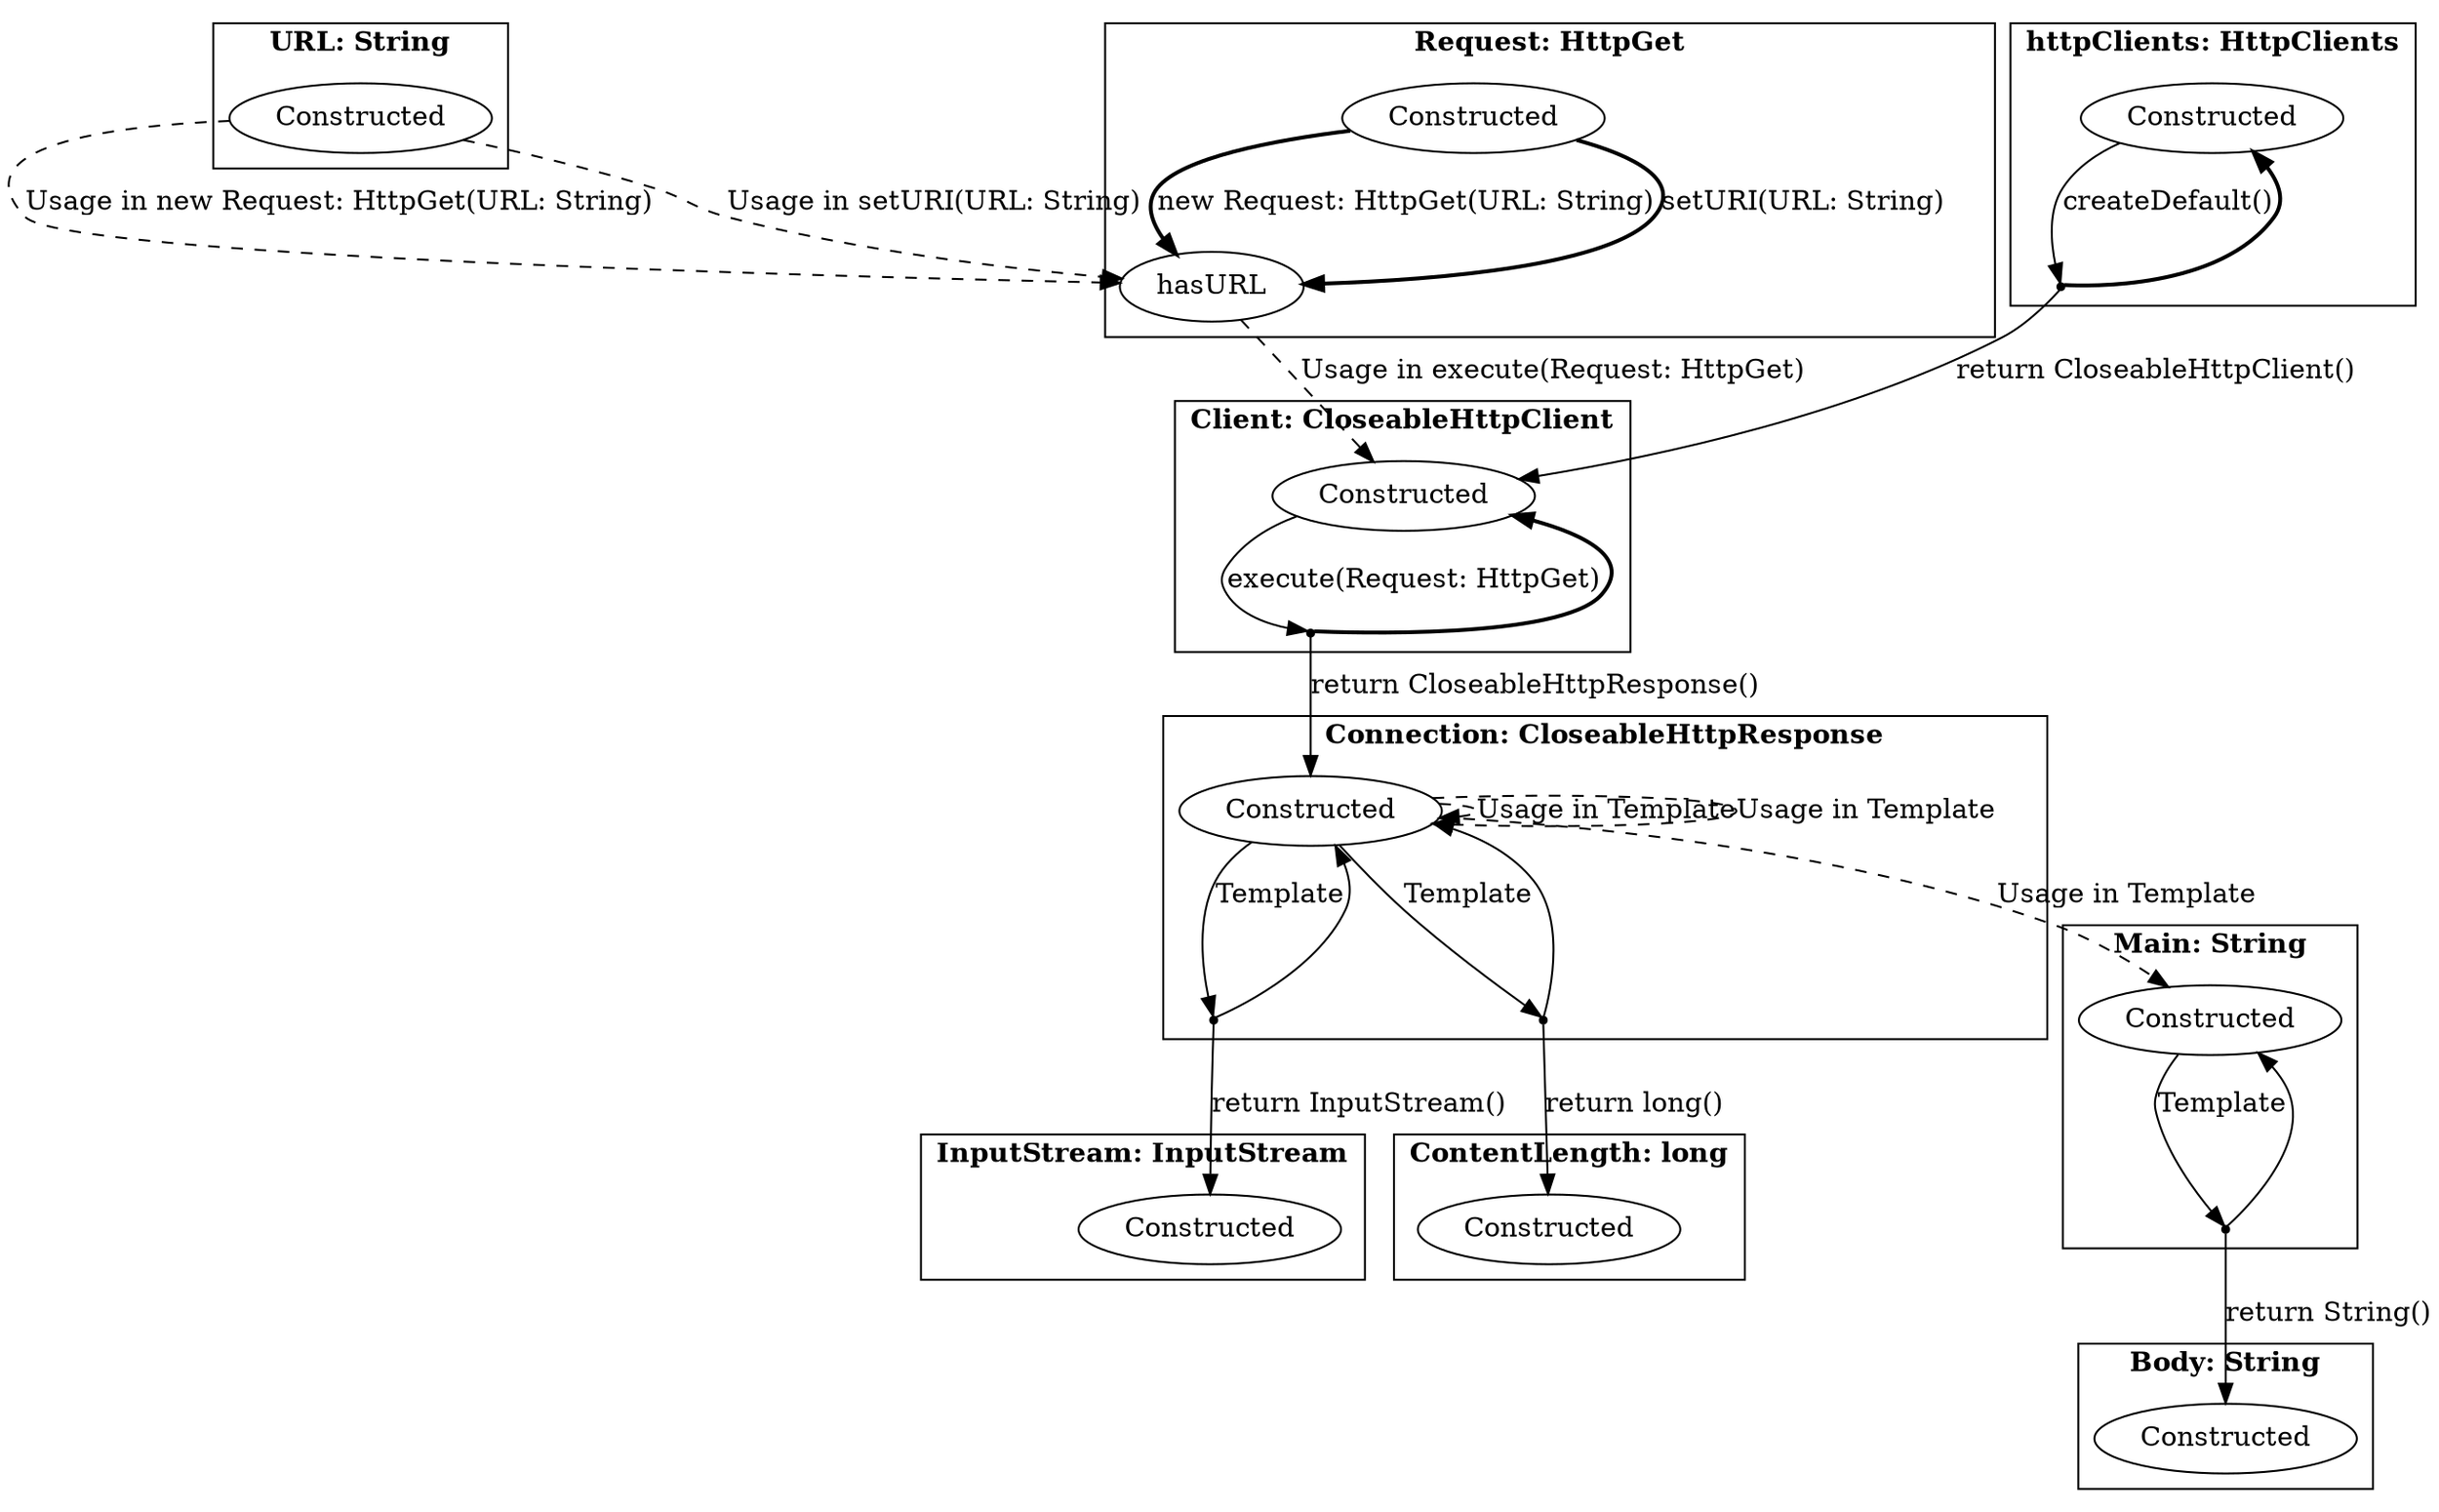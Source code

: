 digraph G {
    subgraph cluster0 {
    label = <<B>URL: String</B>>;
        Constructed_URL [ label="Constructed" ];
    }
    subgraph cluster1 {
    label = <<B>Request: HttpGet</B>>;
        Constructed_Request [ label="Constructed" ];
        hasURL_Request [ label="hasURL" ];
    }
    subgraph cluster2 {
    label = <<B>Client: CloseableHttpClient</B>>;
        Constructed_Client [ label="Constructed" ];
        virtual0 [ shape = point ];
    }
    subgraph cluster3 {
    label = <<B>Connection: CloseableHttpResponse</B>>;
        Constructed_Connection [ label="Constructed" ];
        virtual1 [ shape = point ];
        virtual2 [ shape = point ];
    }
    subgraph cluster4 {
    label = <<B>Body: String</B>>;
        Constructed_Body [ label="Constructed" ];
    }
    subgraph cluster5 {
    label = <<B>httpClients: HttpClients</B>>;
        Constructed_httpClients [ label="Constructed" ];
        virtual3 [ shape = point ];
    }
    subgraph cluster6 {
    label = <<B>Main: String</B>>;
        Constructed_Main [ label="Constructed" ];
        virtual4 [ shape = point ];
    }
    subgraph cluster7 {
    label = <<B>InputStream: InputStream</B>>;
        Constructed_InputStream [ label="Constructed" ];
    }
    subgraph cluster8 {
    label = <<B>ContentLength: long</B>>;
        Constructed_ContentLength [ label="Constructed" ];
    }
        Constructed_URL -> hasURL_Request [ label="Usage in new Request: HttpGet(URL: String)", style = "dashed"  ];
        Constructed_URL -> hasURL_Request [ label="Usage in setURI(URL: String)", style = "dashed"  ];
        Constructed_Request -> hasURL_Request [ label="new Request: HttpGet(URL: String)", style = "bold"  ];
        Constructed_Request -> hasURL_Request [ label="setURI(URL: String)", style = "bold"  ];
        hasURL_Request -> Constructed_Client [ label="Usage in execute(Request: HttpGet)", style = "dashed"  ];
        Constructed_Client -> virtual0 [ label="execute(Request: HttpGet)"  ];
        virtual0 -> Constructed_Client [ style = "bold"  ];
        virtual0 -> Constructed_Connection [ label="return CloseableHttpResponse()"  ];
        Constructed_Connection -> Constructed_Main [ label="Usage in Template", style = "dashed"  ];
        Constructed_Connection -> virtual1 [ label="Template"  ];
        virtual1 -> Constructed_Connection [ style = "solid"  ];
        virtual1 -> Constructed_InputStream [ label="return InputStream()"  ];
        Constructed_Connection -> Constructed_Connection [ label="Usage in Template", style = "dashed"  ];
        Constructed_Connection -> virtual2 [ label="Template"  ];
        virtual2 -> Constructed_Connection [ style = "solid"  ];
        virtual2 -> Constructed_ContentLength [ label="return long()"  ];
        Constructed_Connection -> Constructed_Connection [ label="Usage in Template", style = "dashed"  ];
        Constructed_httpClients -> virtual3 [ label="createDefault()"  ];
        virtual3 -> Constructed_httpClients [ style = "bold"  ];
        virtual3 -> Constructed_Client [ label="return CloseableHttpClient()"  ];
        Constructed_Main -> virtual4 [ label="Template"  ];
        virtual4 -> Constructed_Main [ style = "solid"  ];
        virtual4 -> Constructed_Body [ label="return String()"  ];
}